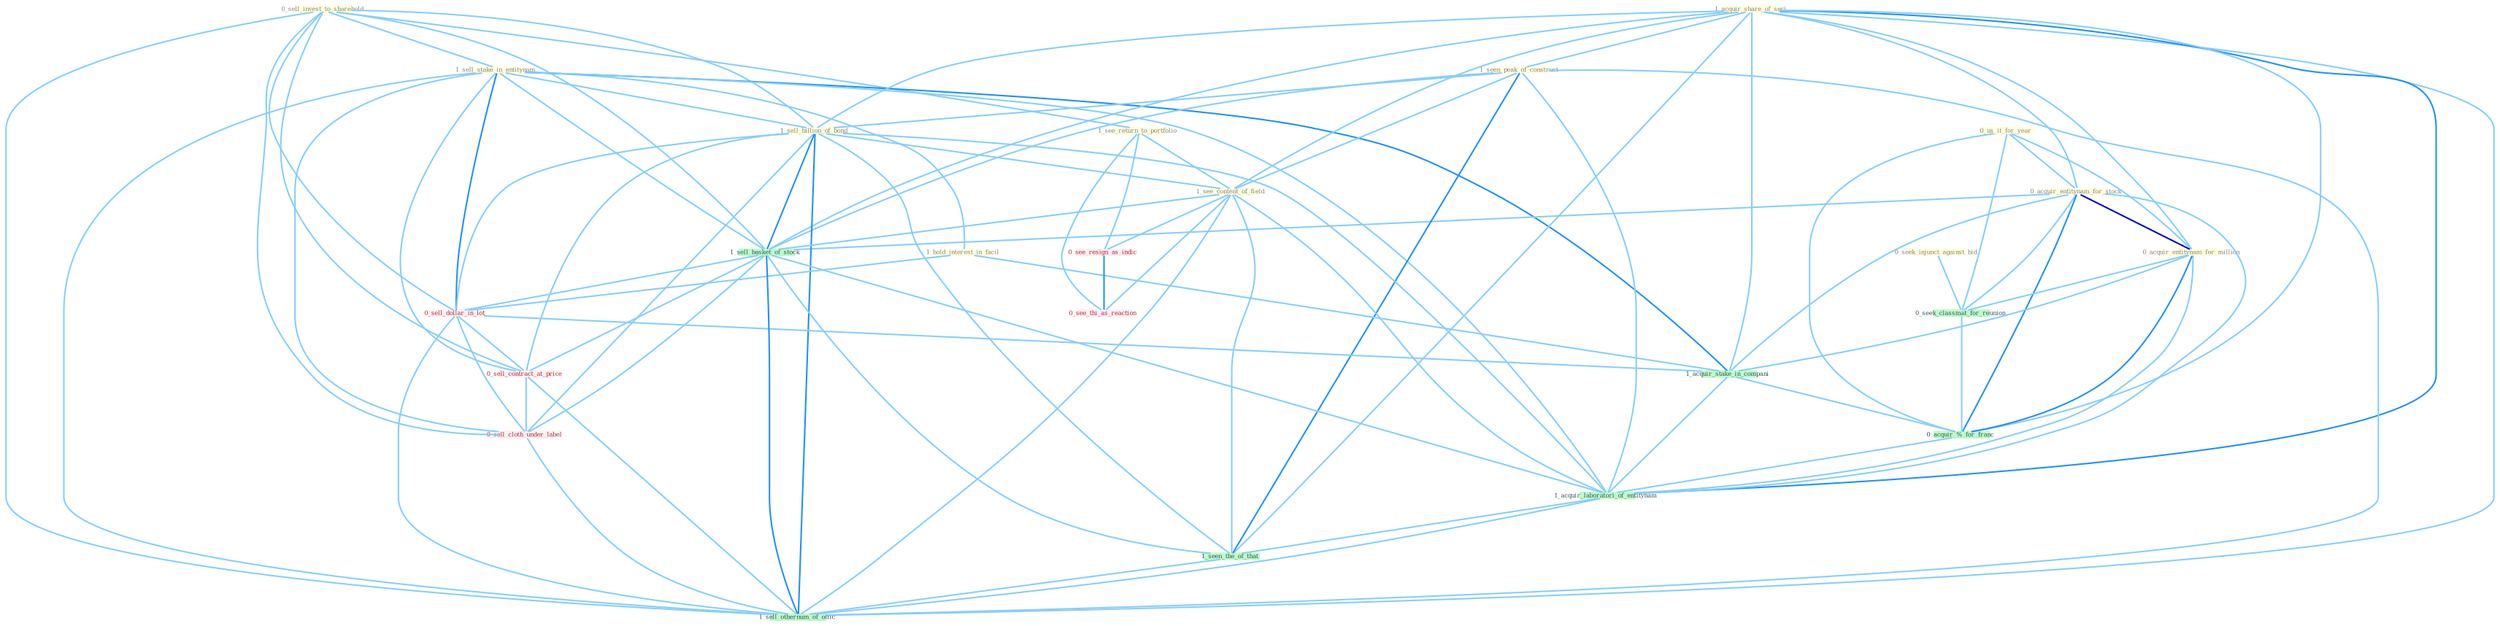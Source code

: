 Graph G{ 
    node
    [shape=polygon,style=filled,width=.5,height=.06,color="#BDFCC9",fixedsize=true,fontsize=4,
    fontcolor="#2f4f4f"];
    {node
    [color="#ffffe0", fontcolor="#8b7d6b"] "0_sell_invest_to_sharehold " "1_sell_stake_in_entitynam " "0_us_it_for_year " "0_seek_injunct_against_bid " "1_acquir_share_of_seri " "0_acquir_entitynam_for_stock " "1_seen_peak_of_construct " "1_sell_billion_of_bond " "1_hold_interest_in_facil " "1_see_return_to_portfolio " "1_see_content_of_field " "0_acquir_entitynam_for_million "}
{node [color="#fff0f5", fontcolor="#b22222"] "0_sell_dollar_in_lot " "0_see_resign_as_indic " "0_sell_contract_at_price " "0_sell_cloth_under_label " "0_see_thi_as_reaction "}
edge [color="#B0E2FF"];

	"0_sell_invest_to_sharehold " -- "1_sell_stake_in_entitynam " [w="1", color="#87cefa" ];
	"0_sell_invest_to_sharehold " -- "1_sell_billion_of_bond " [w="1", color="#87cefa" ];
	"0_sell_invest_to_sharehold " -- "1_see_return_to_portfolio " [w="1", color="#87cefa" ];
	"0_sell_invest_to_sharehold " -- "1_sell_basket_of_stock " [w="1", color="#87cefa" ];
	"0_sell_invest_to_sharehold " -- "0_sell_dollar_in_lot " [w="1", color="#87cefa" ];
	"0_sell_invest_to_sharehold " -- "0_sell_contract_at_price " [w="1", color="#87cefa" ];
	"0_sell_invest_to_sharehold " -- "0_sell_cloth_under_label " [w="1", color="#87cefa" ];
	"0_sell_invest_to_sharehold " -- "1_sell_othernum_of_offic " [w="1", color="#87cefa" ];
	"1_sell_stake_in_entitynam " -- "1_sell_billion_of_bond " [w="1", color="#87cefa" ];
	"1_sell_stake_in_entitynam " -- "1_hold_interest_in_facil " [w="1", color="#87cefa" ];
	"1_sell_stake_in_entitynam " -- "1_sell_basket_of_stock " [w="1", color="#87cefa" ];
	"1_sell_stake_in_entitynam " -- "0_sell_dollar_in_lot " [w="2", color="#1e90ff" , len=0.8];
	"1_sell_stake_in_entitynam " -- "1_acquir_stake_in_compani " [w="2", color="#1e90ff" , len=0.8];
	"1_sell_stake_in_entitynam " -- "0_sell_contract_at_price " [w="1", color="#87cefa" ];
	"1_sell_stake_in_entitynam " -- "1_acquir_laboratori_of_entitynam " [w="1", color="#87cefa" ];
	"1_sell_stake_in_entitynam " -- "0_sell_cloth_under_label " [w="1", color="#87cefa" ];
	"1_sell_stake_in_entitynam " -- "1_sell_othernum_of_offic " [w="1", color="#87cefa" ];
	"0_us_it_for_year " -- "0_acquir_entitynam_for_stock " [w="1", color="#87cefa" ];
	"0_us_it_for_year " -- "0_acquir_entitynam_for_million " [w="1", color="#87cefa" ];
	"0_us_it_for_year " -- "0_seek_classmat_for_reunion " [w="1", color="#87cefa" ];
	"0_us_it_for_year " -- "0_acquir_%_for_franc " [w="1", color="#87cefa" ];
	"0_seek_injunct_against_bid " -- "0_seek_classmat_for_reunion " [w="1", color="#87cefa" ];
	"1_acquir_share_of_seri " -- "0_acquir_entitynam_for_stock " [w="1", color="#87cefa" ];
	"1_acquir_share_of_seri " -- "1_seen_peak_of_construct " [w="1", color="#87cefa" ];
	"1_acquir_share_of_seri " -- "1_sell_billion_of_bond " [w="1", color="#87cefa" ];
	"1_acquir_share_of_seri " -- "1_see_content_of_field " [w="1", color="#87cefa" ];
	"1_acquir_share_of_seri " -- "0_acquir_entitynam_for_million " [w="1", color="#87cefa" ];
	"1_acquir_share_of_seri " -- "1_sell_basket_of_stock " [w="1", color="#87cefa" ];
	"1_acquir_share_of_seri " -- "1_acquir_stake_in_compani " [w="1", color="#87cefa" ];
	"1_acquir_share_of_seri " -- "0_acquir_%_for_franc " [w="1", color="#87cefa" ];
	"1_acquir_share_of_seri " -- "1_acquir_laboratori_of_entitynam " [w="2", color="#1e90ff" , len=0.8];
	"1_acquir_share_of_seri " -- "1_seen_the_of_that " [w="1", color="#87cefa" ];
	"1_acquir_share_of_seri " -- "1_sell_othernum_of_offic " [w="1", color="#87cefa" ];
	"0_acquir_entitynam_for_stock " -- "0_acquir_entitynam_for_million " [w="3", color="#0000cd" , len=0.6];
	"0_acquir_entitynam_for_stock " -- "0_seek_classmat_for_reunion " [w="1", color="#87cefa" ];
	"0_acquir_entitynam_for_stock " -- "1_sell_basket_of_stock " [w="1", color="#87cefa" ];
	"0_acquir_entitynam_for_stock " -- "1_acquir_stake_in_compani " [w="1", color="#87cefa" ];
	"0_acquir_entitynam_for_stock " -- "0_acquir_%_for_franc " [w="2", color="#1e90ff" , len=0.8];
	"0_acquir_entitynam_for_stock " -- "1_acquir_laboratori_of_entitynam " [w="1", color="#87cefa" ];
	"1_seen_peak_of_construct " -- "1_sell_billion_of_bond " [w="1", color="#87cefa" ];
	"1_seen_peak_of_construct " -- "1_see_content_of_field " [w="1", color="#87cefa" ];
	"1_seen_peak_of_construct " -- "1_sell_basket_of_stock " [w="1", color="#87cefa" ];
	"1_seen_peak_of_construct " -- "1_acquir_laboratori_of_entitynam " [w="1", color="#87cefa" ];
	"1_seen_peak_of_construct " -- "1_seen_the_of_that " [w="2", color="#1e90ff" , len=0.8];
	"1_seen_peak_of_construct " -- "1_sell_othernum_of_offic " [w="1", color="#87cefa" ];
	"1_sell_billion_of_bond " -- "1_see_content_of_field " [w="1", color="#87cefa" ];
	"1_sell_billion_of_bond " -- "1_sell_basket_of_stock " [w="2", color="#1e90ff" , len=0.8];
	"1_sell_billion_of_bond " -- "0_sell_dollar_in_lot " [w="1", color="#87cefa" ];
	"1_sell_billion_of_bond " -- "0_sell_contract_at_price " [w="1", color="#87cefa" ];
	"1_sell_billion_of_bond " -- "1_acquir_laboratori_of_entitynam " [w="1", color="#87cefa" ];
	"1_sell_billion_of_bond " -- "0_sell_cloth_under_label " [w="1", color="#87cefa" ];
	"1_sell_billion_of_bond " -- "1_seen_the_of_that " [w="1", color="#87cefa" ];
	"1_sell_billion_of_bond " -- "1_sell_othernum_of_offic " [w="2", color="#1e90ff" , len=0.8];
	"1_hold_interest_in_facil " -- "0_sell_dollar_in_lot " [w="1", color="#87cefa" ];
	"1_hold_interest_in_facil " -- "1_acquir_stake_in_compani " [w="1", color="#87cefa" ];
	"1_see_return_to_portfolio " -- "1_see_content_of_field " [w="1", color="#87cefa" ];
	"1_see_return_to_portfolio " -- "0_see_resign_as_indic " [w="1", color="#87cefa" ];
	"1_see_return_to_portfolio " -- "0_see_thi_as_reaction " [w="1", color="#87cefa" ];
	"1_see_content_of_field " -- "1_sell_basket_of_stock " [w="1", color="#87cefa" ];
	"1_see_content_of_field " -- "0_see_resign_as_indic " [w="1", color="#87cefa" ];
	"1_see_content_of_field " -- "1_acquir_laboratori_of_entitynam " [w="1", color="#87cefa" ];
	"1_see_content_of_field " -- "1_seen_the_of_that " [w="1", color="#87cefa" ];
	"1_see_content_of_field " -- "1_sell_othernum_of_offic " [w="1", color="#87cefa" ];
	"1_see_content_of_field " -- "0_see_thi_as_reaction " [w="1", color="#87cefa" ];
	"0_acquir_entitynam_for_million " -- "0_seek_classmat_for_reunion " [w="1", color="#87cefa" ];
	"0_acquir_entitynam_for_million " -- "1_acquir_stake_in_compani " [w="1", color="#87cefa" ];
	"0_acquir_entitynam_for_million " -- "0_acquir_%_for_franc " [w="2", color="#1e90ff" , len=0.8];
	"0_acquir_entitynam_for_million " -- "1_acquir_laboratori_of_entitynam " [w="1", color="#87cefa" ];
	"0_seek_classmat_for_reunion " -- "0_acquir_%_for_franc " [w="1", color="#87cefa" ];
	"1_sell_basket_of_stock " -- "0_sell_dollar_in_lot " [w="1", color="#87cefa" ];
	"1_sell_basket_of_stock " -- "0_sell_contract_at_price " [w="1", color="#87cefa" ];
	"1_sell_basket_of_stock " -- "1_acquir_laboratori_of_entitynam " [w="1", color="#87cefa" ];
	"1_sell_basket_of_stock " -- "0_sell_cloth_under_label " [w="1", color="#87cefa" ];
	"1_sell_basket_of_stock " -- "1_seen_the_of_that " [w="1", color="#87cefa" ];
	"1_sell_basket_of_stock " -- "1_sell_othernum_of_offic " [w="2", color="#1e90ff" , len=0.8];
	"0_sell_dollar_in_lot " -- "1_acquir_stake_in_compani " [w="1", color="#87cefa" ];
	"0_sell_dollar_in_lot " -- "0_sell_contract_at_price " [w="1", color="#87cefa" ];
	"0_sell_dollar_in_lot " -- "0_sell_cloth_under_label " [w="1", color="#87cefa" ];
	"0_sell_dollar_in_lot " -- "1_sell_othernum_of_offic " [w="1", color="#87cefa" ];
	"0_see_resign_as_indic " -- "0_see_thi_as_reaction " [w="2", color="#1e90ff" , len=0.8];
	"1_acquir_stake_in_compani " -- "0_acquir_%_for_franc " [w="1", color="#87cefa" ];
	"1_acquir_stake_in_compani " -- "1_acquir_laboratori_of_entitynam " [w="1", color="#87cefa" ];
	"0_acquir_%_for_franc " -- "1_acquir_laboratori_of_entitynam " [w="1", color="#87cefa" ];
	"0_sell_contract_at_price " -- "0_sell_cloth_under_label " [w="1", color="#87cefa" ];
	"0_sell_contract_at_price " -- "1_sell_othernum_of_offic " [w="1", color="#87cefa" ];
	"1_acquir_laboratori_of_entitynam " -- "1_seen_the_of_that " [w="1", color="#87cefa" ];
	"1_acquir_laboratori_of_entitynam " -- "1_sell_othernum_of_offic " [w="1", color="#87cefa" ];
	"0_sell_cloth_under_label " -- "1_sell_othernum_of_offic " [w="1", color="#87cefa" ];
	"1_seen_the_of_that " -- "1_sell_othernum_of_offic " [w="1", color="#87cefa" ];
}